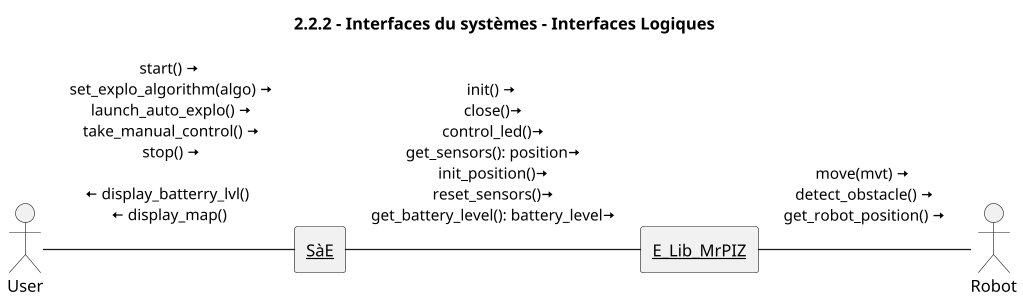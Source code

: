 @startuml
title 2.2.2 - Interfaces du systèmes - Interfaces Logiques
scale 1024*768
actor User as U
actor Robot as P

rectangle "<u>SàE</u>" as S{
}
rectangle "<u>E_Lib_MrPIZ</u>" as L{
}


U -right- S : start() <&arrow-right>\n set_explo_algorithm(algo) <&arrow-right>\n launch_auto_explo() <&arrow-right>\n take_manual_control() <&arrow-right>\n stop() <&arrow-right>\n \n<&arrow-left> display_batterry_lvl() \n <&arrow-left> display_map() \n
S-right-L : init() <&arrow-right> \n close()<&arrow-right> \n control_led()<&arrow-right> \n get_sensors(): position<&arrow-right> \n init_position()<&arrow-right> \n reset_sensors()<&arrow-right> \n get_battery_level(): battery_level<&arrow-right> \n
L-right-P : move(mvt) <&arrow-right> \n detect_obstacle() <&arrow-right> \n get_robot_position() <&arrow-right> \n
@enduml